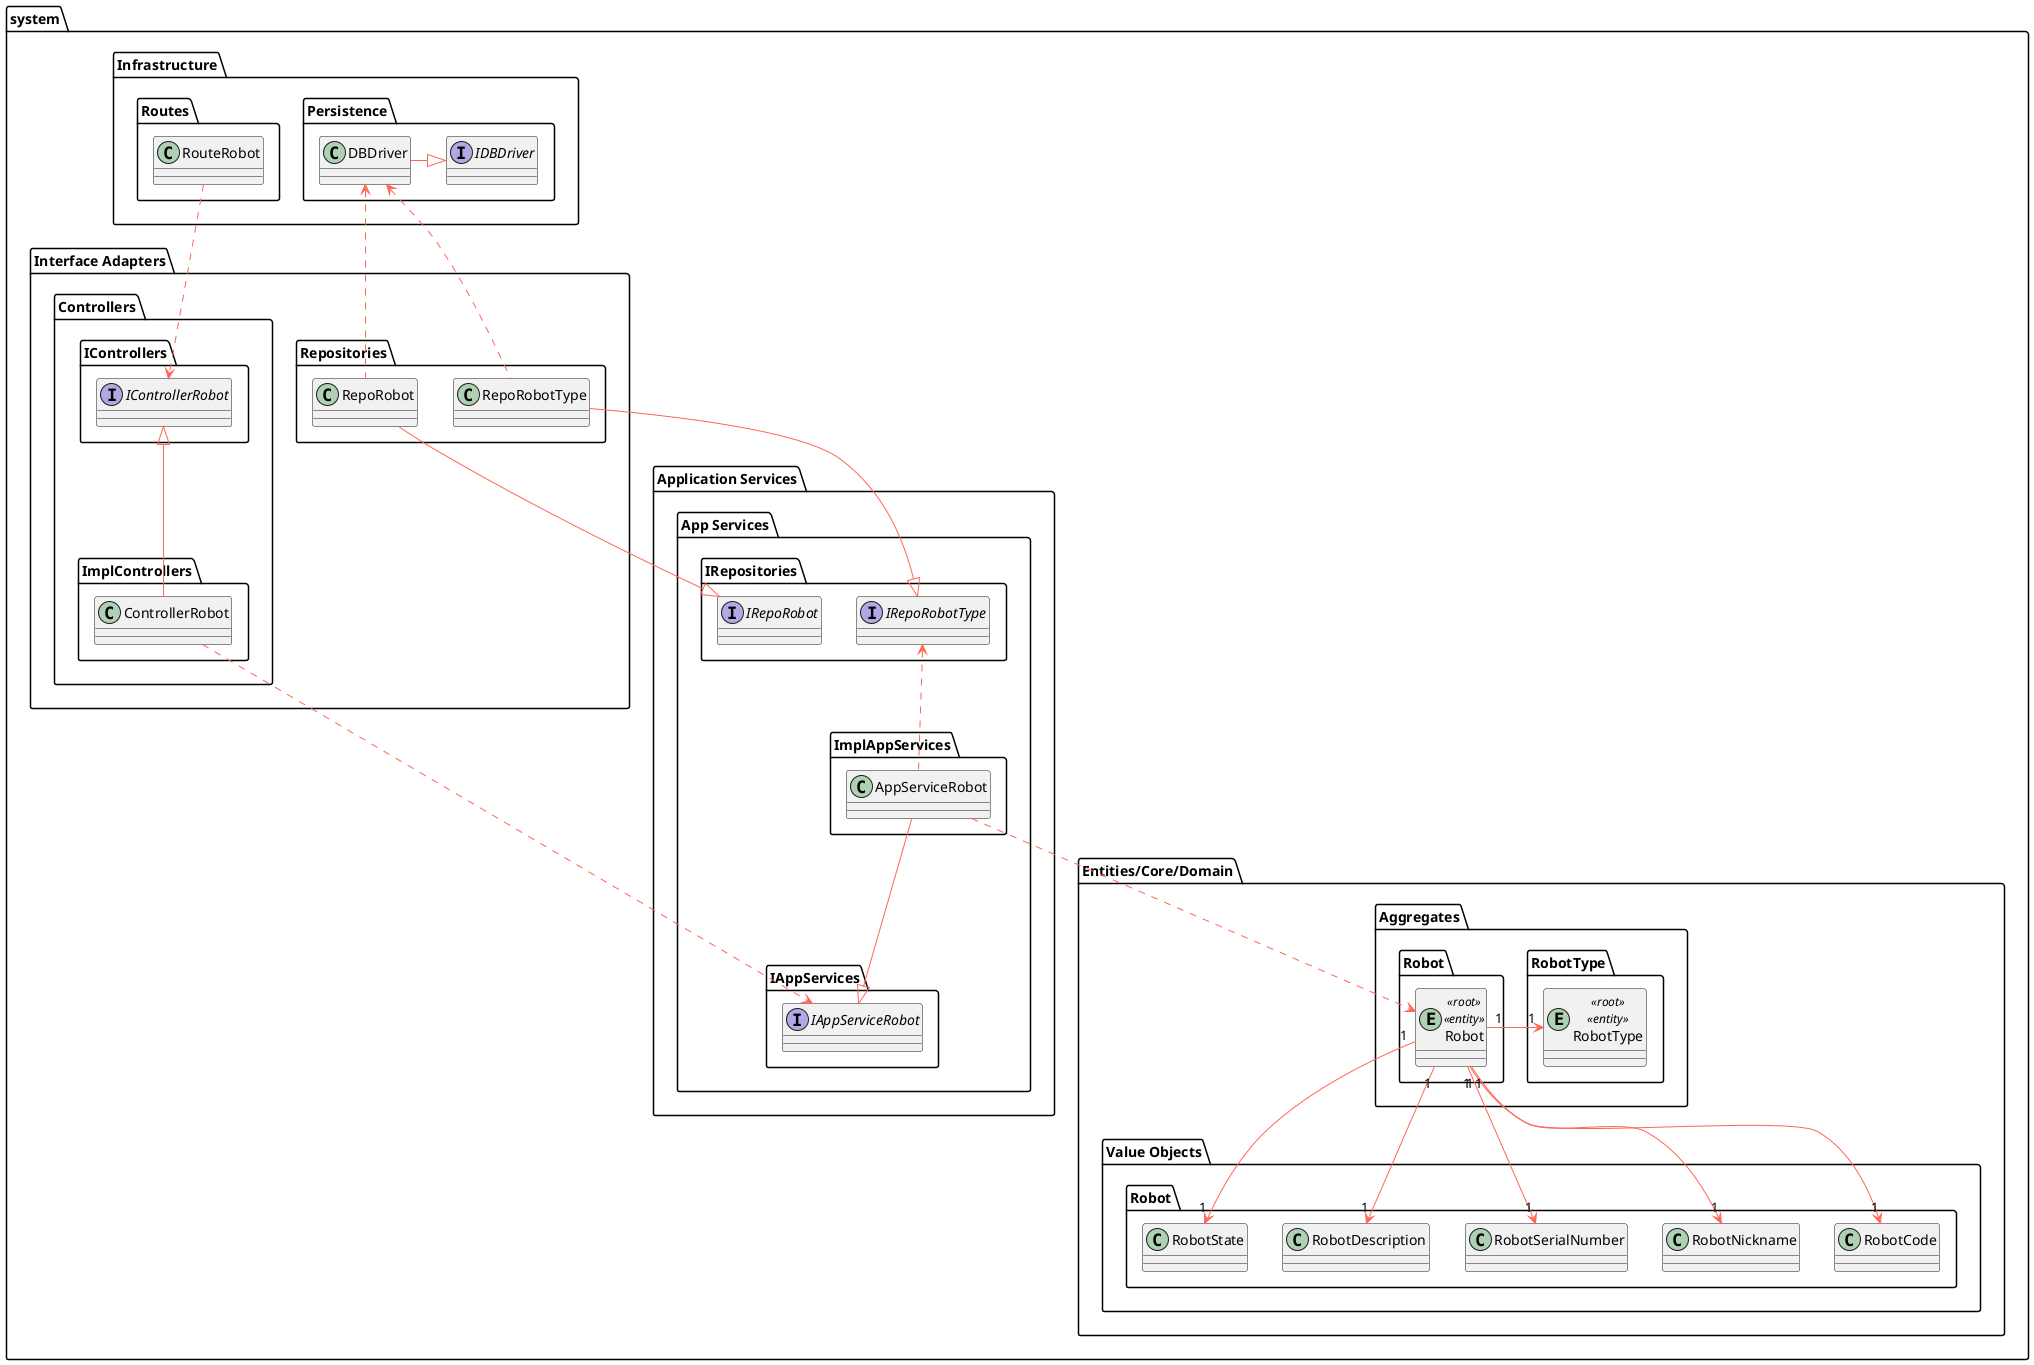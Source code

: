 @startuml

skinparam component {
    FontSize 16
    BackgroundColor<<Apache>> LightCoral
    BorderColor<<Apache>> #FF6655
    FontName Courier
    BorderColor black
    BackgroundColor DeepSkyBlue
    ArrowFontName Impact
    ArrowColor #FF6655
}

package system {
    package "Infrastructure" {
        package "Persistence" {
            interface IDBDriver
            class DBDriver
        }

        package "Routes" {
            class RouteRobot
        }

        DBDriver -right-|> IDBDriver
    }

    package "Interface Adapters" {
        package "Controllers" {
            package "IControllers" {
                interface IControllerRobot
            }

            package "ImplControllers" {
                class ControllerRobot
            }
            ControllerRobot -up-|> IControllerRobot
        }

        package "Repositories" {
            class RepoRobotType
            class RepoRobot
        }

        RepoRobotType .up.> DBDriver
        RepoRobot .up.> DBDriver

        RouteRobot ..> IControllerRobot
    }

    package "Application Services" {
        package "App Services" {
            package "IAppServices" {
                interface IAppServiceRobot
            }

            package "ImplAppServices" {
                class AppServiceRobot
            }

            AppServiceRobot --|> IAppServiceRobot

            package "IRepositories" {
                interface IRepoRobotType
                interface IRepoRobot
            }

            RepoRobotType --|> IRepoRobotType
            RepoRobot --|> IRepoRobot

        }

        ControllerRobot ..> IAppServiceRobot

        AppServiceRobot .up.> IRepoRobotType

    }

    package "Entities/Core/Domain" {
        package "Aggregates" {
            package "RobotType" as a_robottype {
                entity RobotType <<root>> <<entity>>
            }
            package "Robot" as a_robot {
                entity Robot <<root>> <<entity>>
            }
        }


        package "Value Objects" {
            package "Robot" as vo_robot{
                class RobotCode
                class RobotNickname
                class RobotSerialNumber
                class RobotDescription
                class RobotState
            }
        }

        AppServiceRobot ..> Robot

        Robot "1" -left-> "1" RobotType

        Robot "1" --> "1" RobotCode
        Robot "1" --> "1" RobotNickname
        Robot "1" --> "1" RobotSerialNumber
        Robot "1" --> "1" RobotDescription
        Robot "1" --> "1" RobotState

    }
}

@enduml

